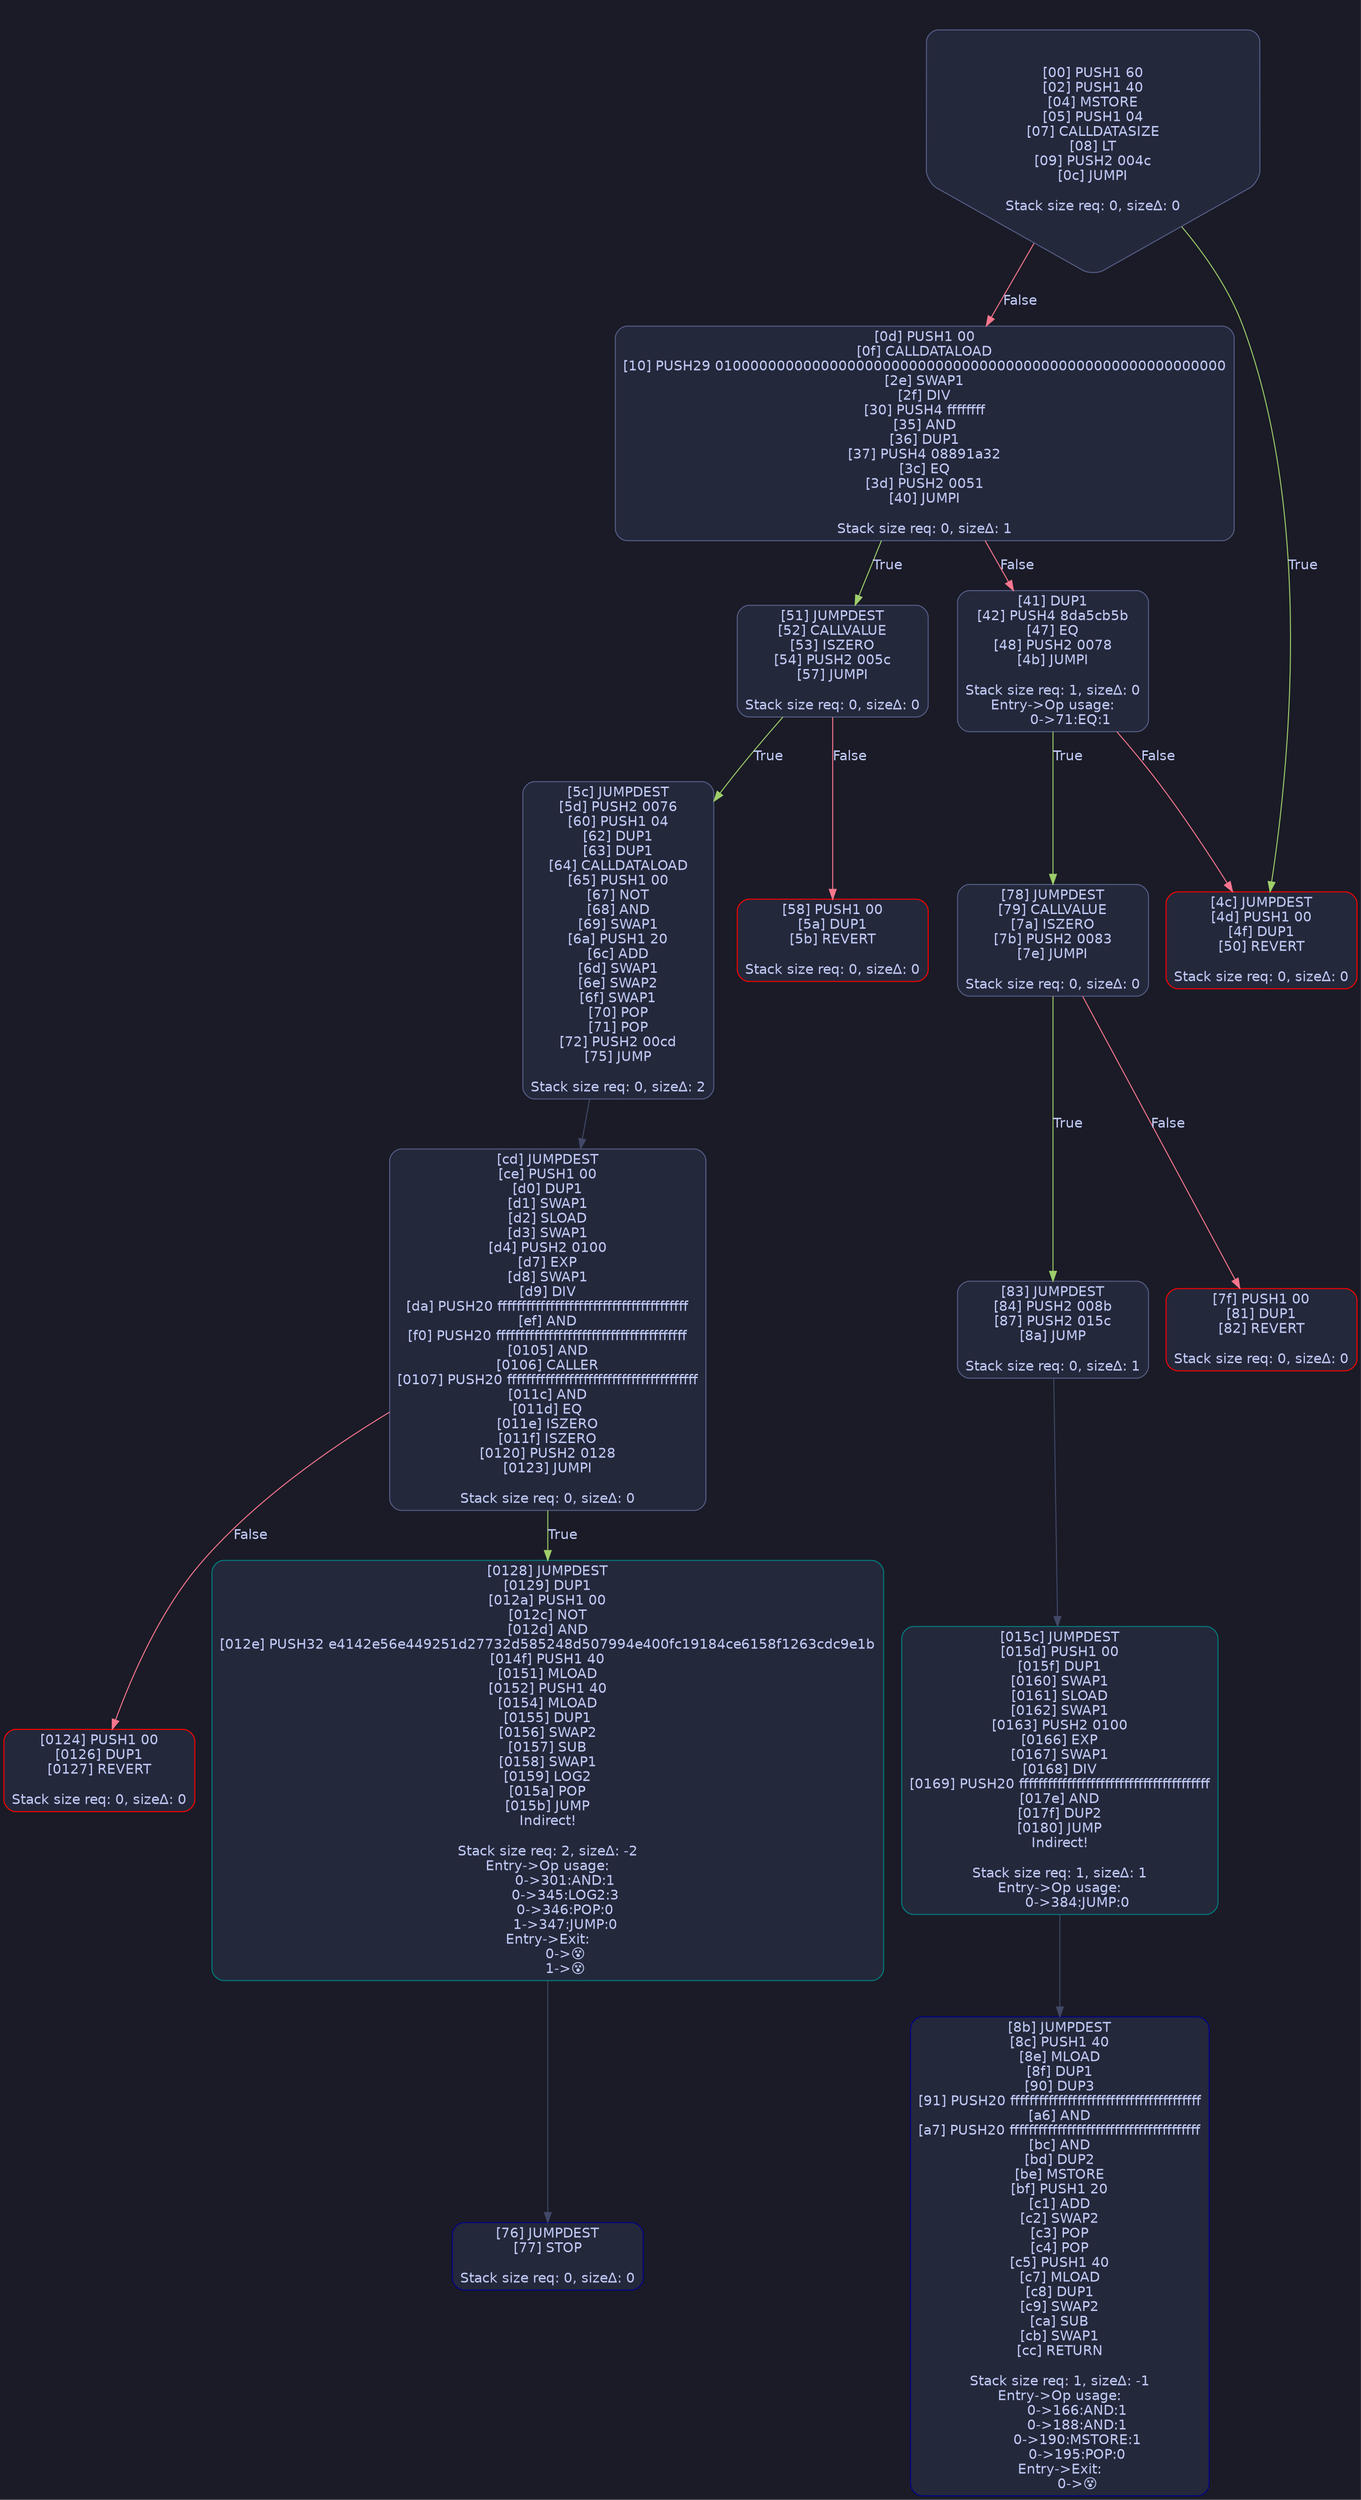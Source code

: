 digraph G {
    node [shape=box, style="filled, rounded", color="#565f89", fontcolor="#c0caf5", fontname="Helvetica", fillcolor="#24283b"];
    edge [color="#414868", fontcolor="#c0caf5", fontname="Helvetica"];
    bgcolor="#1a1b26";
    0 [ label = "[00] PUSH1 60
[02] PUSH1 40
[04] MSTORE
[05] PUSH1 04
[07] CALLDATASIZE
[08] LT
[09] PUSH2 004c
[0c] JUMPI

Stack size req: 0, sizeΔ: 0
" shape = invhouse]
    1 [ label = "[0d] PUSH1 00
[0f] CALLDATALOAD
[10] PUSH29 0100000000000000000000000000000000000000000000000000000000
[2e] SWAP1
[2f] DIV
[30] PUSH4 ffffffff
[35] AND
[36] DUP1
[37] PUSH4 08891a32
[3c] EQ
[3d] PUSH2 0051
[40] JUMPI

Stack size req: 0, sizeΔ: 1
"]
    2 [ label = "[41] DUP1
[42] PUSH4 8da5cb5b
[47] EQ
[48] PUSH2 0078
[4b] JUMPI

Stack size req: 1, sizeΔ: 0
Entry->Op usage:
	0->71:EQ:1
"]
    3 [ label = "[4c] JUMPDEST
[4d] PUSH1 00
[4f] DUP1
[50] REVERT

Stack size req: 0, sizeΔ: 0
" color = "red"]
    4 [ label = "[51] JUMPDEST
[52] CALLVALUE
[53] ISZERO
[54] PUSH2 005c
[57] JUMPI

Stack size req: 0, sizeΔ: 0
"]
    5 [ label = "[58] PUSH1 00
[5a] DUP1
[5b] REVERT

Stack size req: 0, sizeΔ: 0
" color = "red"]
    6 [ label = "[5c] JUMPDEST
[5d] PUSH2 0076
[60] PUSH1 04
[62] DUP1
[63] DUP1
[64] CALLDATALOAD
[65] PUSH1 00
[67] NOT
[68] AND
[69] SWAP1
[6a] PUSH1 20
[6c] ADD
[6d] SWAP1
[6e] SWAP2
[6f] SWAP1
[70] POP
[71] POP
[72] PUSH2 00cd
[75] JUMP

Stack size req: 0, sizeΔ: 2
"]
    7 [ label = "[76] JUMPDEST
[77] STOP

Stack size req: 0, sizeΔ: 0
" color = "darkblue"]
    8 [ label = "[78] JUMPDEST
[79] CALLVALUE
[7a] ISZERO
[7b] PUSH2 0083
[7e] JUMPI

Stack size req: 0, sizeΔ: 0
"]
    9 [ label = "[7f] PUSH1 00
[81] DUP1
[82] REVERT

Stack size req: 0, sizeΔ: 0
" color = "red"]
    10 [ label = "[83] JUMPDEST
[84] PUSH2 008b
[87] PUSH2 015c
[8a] JUMP

Stack size req: 0, sizeΔ: 1
"]
    11 [ label = "[8b] JUMPDEST
[8c] PUSH1 40
[8e] MLOAD
[8f] DUP1
[90] DUP3
[91] PUSH20 ffffffffffffffffffffffffffffffffffffffff
[a6] AND
[a7] PUSH20 ffffffffffffffffffffffffffffffffffffffff
[bc] AND
[bd] DUP2
[be] MSTORE
[bf] PUSH1 20
[c1] ADD
[c2] SWAP2
[c3] POP
[c4] POP
[c5] PUSH1 40
[c7] MLOAD
[c8] DUP1
[c9] SWAP2
[ca] SUB
[cb] SWAP1
[cc] RETURN

Stack size req: 1, sizeΔ: -1
Entry->Op usage:
	0->166:AND:1
	0->188:AND:1
	0->190:MSTORE:1
	0->195:POP:0
Entry->Exit:
	0->😵
" color = "darkblue"]
    12 [ label = "[cd] JUMPDEST
[ce] PUSH1 00
[d0] DUP1
[d1] SWAP1
[d2] SLOAD
[d3] SWAP1
[d4] PUSH2 0100
[d7] EXP
[d8] SWAP1
[d9] DIV
[da] PUSH20 ffffffffffffffffffffffffffffffffffffffff
[ef] AND
[f0] PUSH20 ffffffffffffffffffffffffffffffffffffffff
[0105] AND
[0106] CALLER
[0107] PUSH20 ffffffffffffffffffffffffffffffffffffffff
[011c] AND
[011d] EQ
[011e] ISZERO
[011f] ISZERO
[0120] PUSH2 0128
[0123] JUMPI

Stack size req: 0, sizeΔ: 0
"]
    13 [ label = "[0124] PUSH1 00
[0126] DUP1
[0127] REVERT

Stack size req: 0, sizeΔ: 0
" color = "red"]
    14 [ label = "[0128] JUMPDEST
[0129] DUP1
[012a] PUSH1 00
[012c] NOT
[012d] AND
[012e] PUSH32 e4142e56e449251d27732d585248d507994e400fc19184ce6158f1263cdc9e1b
[014f] PUSH1 40
[0151] MLOAD
[0152] PUSH1 40
[0154] MLOAD
[0155] DUP1
[0156] SWAP2
[0157] SUB
[0158] SWAP1
[0159] LOG2
[015a] POP
[015b] JUMP
Indirect!

Stack size req: 2, sizeΔ: -2
Entry->Op usage:
	0->301:AND:1
	0->345:LOG2:3
	0->346:POP:0
	1->347:JUMP:0
Entry->Exit:
	0->😵
	1->😵
" color = "teal"]
    15 [ label = "[015c] JUMPDEST
[015d] PUSH1 00
[015f] DUP1
[0160] SWAP1
[0161] SLOAD
[0162] SWAP1
[0163] PUSH2 0100
[0166] EXP
[0167] SWAP1
[0168] DIV
[0169] PUSH20 ffffffffffffffffffffffffffffffffffffffff
[017e] AND
[017f] DUP2
[0180] JUMP
Indirect!

Stack size req: 1, sizeΔ: 1
Entry->Op usage:
	0->384:JUMP:0
" color = "teal"]
    0 -> 1 [ label = "False" color = "#f7768e"]
    0 -> 3 [ label = "True" color = "#9ece6a"]
    1 -> 2 [ label = "False" color = "#f7768e"]
    1 -> 4 [ label = "True" color = "#9ece6a"]
    2 -> 3 [ label = "False" color = "#f7768e"]
    2 -> 8 [ label = "True" color = "#9ece6a"]
    4 -> 5 [ label = "False" color = "#f7768e"]
    4 -> 6 [ label = "True" color = "#9ece6a"]
    6 -> 12 [ ]
    8 -> 9 [ label = "False" color = "#f7768e"]
    8 -> 10 [ label = "True" color = "#9ece6a"]
    10 -> 15 [ ]
    12 -> 13 [ label = "False" color = "#f7768e"]
    12 -> 14 [ label = "True" color = "#9ece6a"]
    14 -> 7 [ ]
    15 -> 11 [ ]

}
